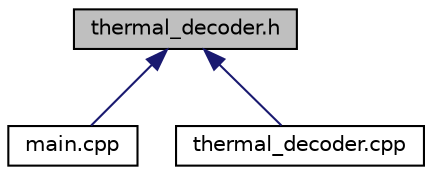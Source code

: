 digraph "thermal_decoder.h"
{
 // LATEX_PDF_SIZE
  edge [fontname="Helvetica",fontsize="10",labelfontname="Helvetica",labelfontsize="10"];
  node [fontname="Helvetica",fontsize="10",shape=record];
  Node1 [label="thermal_decoder.h",height=0.2,width=0.4,color="black", fillcolor="grey75", style="filled", fontcolor="black",tooltip="Task that analyzes the thermal camera temperature array for people, sends result to mastermind."];
  Node1 -> Node2 [dir="back",color="midnightblue",fontsize="10",style="solid",fontname="Helvetica"];
  Node2 [label="main.cpp",height=0.2,width=0.4,color="black", fillcolor="white", style="filled",URL="$main_8cpp.html",tooltip=" "];
  Node1 -> Node3 [dir="back",color="midnightblue",fontsize="10",style="solid",fontname="Helvetica"];
  Node3 [label="thermal_decoder.cpp",height=0.2,width=0.4,color="black", fillcolor="white", style="filled",URL="$thermal__decoder_8cpp.html",tooltip=" "];
}
